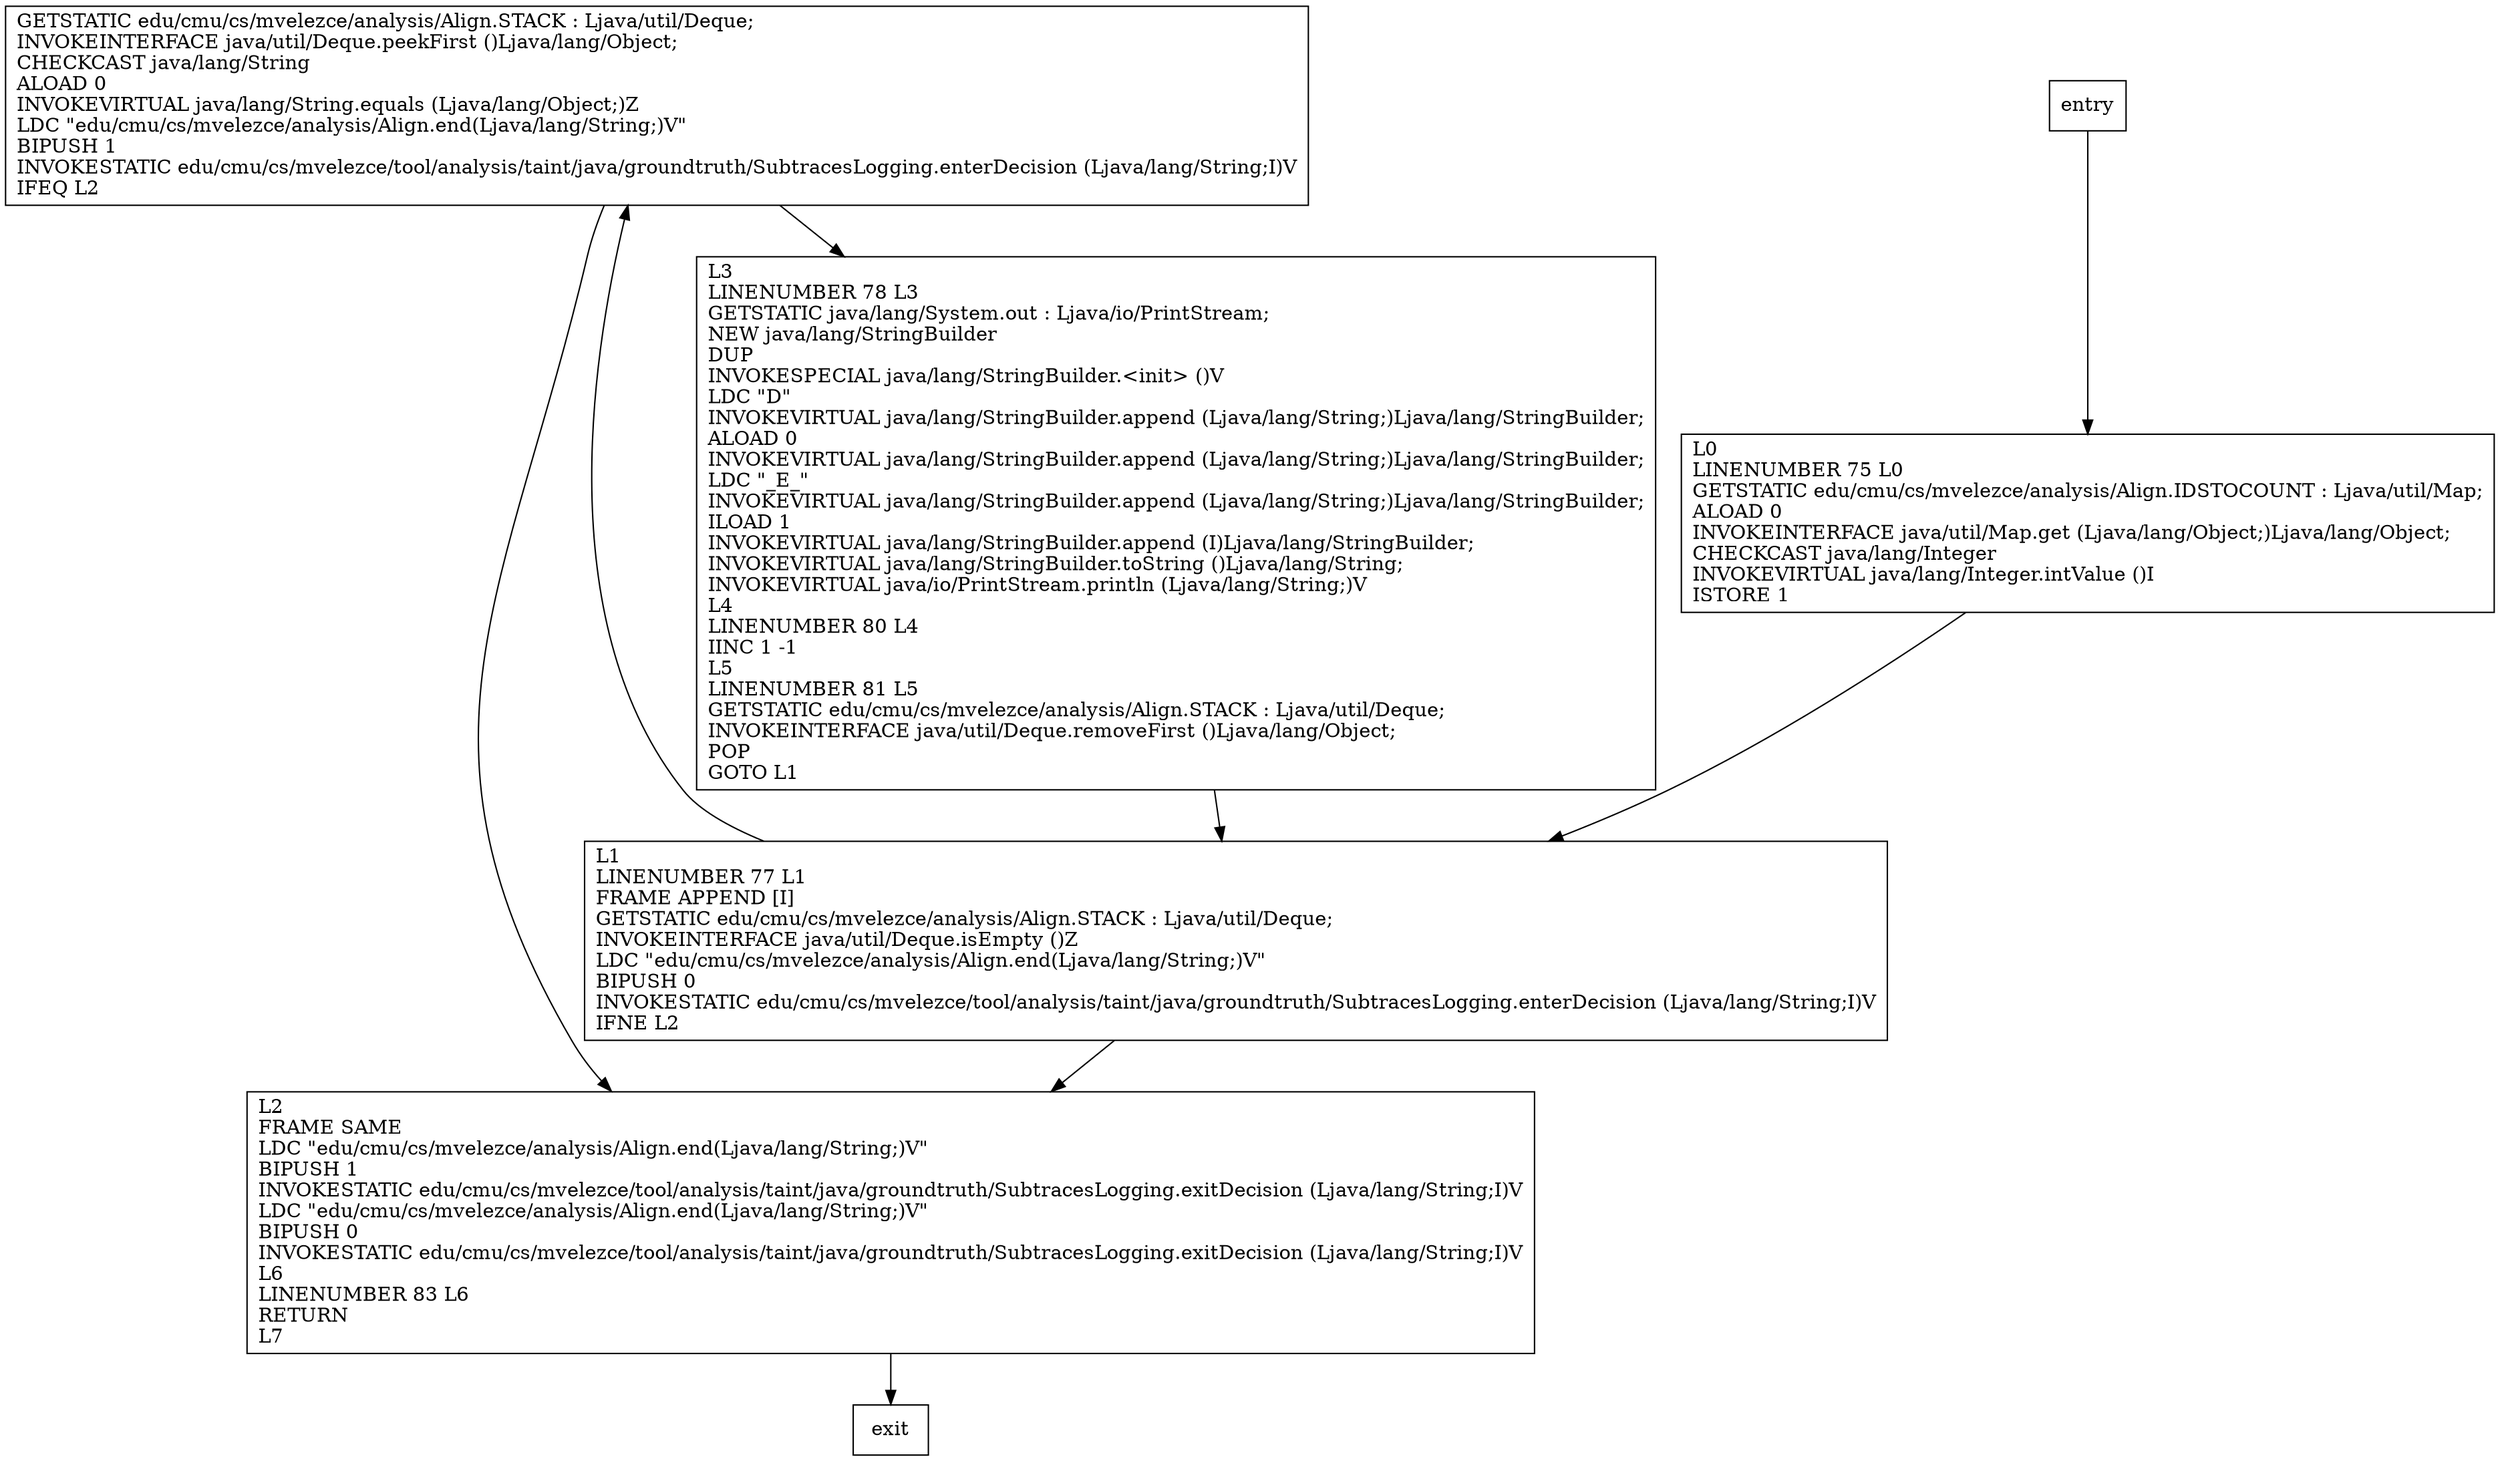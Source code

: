 digraph end {
node [shape=record];
748950518 [label="GETSTATIC edu/cmu/cs/mvelezce/analysis/Align.STACK : Ljava/util/Deque;\lINVOKEINTERFACE java/util/Deque.peekFirst ()Ljava/lang/Object;\lCHECKCAST java/lang/String\lALOAD 0\lINVOKEVIRTUAL java/lang/String.equals (Ljava/lang/Object;)Z\lLDC \"edu/cmu/cs/mvelezce/analysis/Align.end(Ljava/lang/String;)V\"\lBIPUSH 1\lINVOKESTATIC edu/cmu/cs/mvelezce/tool/analysis/taint/java/groundtruth/SubtracesLogging.enterDecision (Ljava/lang/String;I)V\lIFEQ L2\l"];
926299891 [label="L1\lLINENUMBER 77 L1\lFRAME APPEND [I]\lGETSTATIC edu/cmu/cs/mvelezce/analysis/Align.STACK : Ljava/util/Deque;\lINVOKEINTERFACE java/util/Deque.isEmpty ()Z\lLDC \"edu/cmu/cs/mvelezce/analysis/Align.end(Ljava/lang/String;)V\"\lBIPUSH 0\lINVOKESTATIC edu/cmu/cs/mvelezce/tool/analysis/taint/java/groundtruth/SubtracesLogging.enterDecision (Ljava/lang/String;I)V\lIFNE L2\l"];
426551329 [label="L0\lLINENUMBER 75 L0\lGETSTATIC edu/cmu/cs/mvelezce/analysis/Align.IDSTOCOUNT : Ljava/util/Map;\lALOAD 0\lINVOKEINTERFACE java/util/Map.get (Ljava/lang/Object;)Ljava/lang/Object;\lCHECKCAST java/lang/Integer\lINVOKEVIRTUAL java/lang/Integer.intValue ()I\lISTORE 1\l"];
439744922 [label="L3\lLINENUMBER 78 L3\lGETSTATIC java/lang/System.out : Ljava/io/PrintStream;\lNEW java/lang/StringBuilder\lDUP\lINVOKESPECIAL java/lang/StringBuilder.\<init\> ()V\lLDC \"D\"\lINVOKEVIRTUAL java/lang/StringBuilder.append (Ljava/lang/String;)Ljava/lang/StringBuilder;\lALOAD 0\lINVOKEVIRTUAL java/lang/StringBuilder.append (Ljava/lang/String;)Ljava/lang/StringBuilder;\lLDC \"_E_\"\lINVOKEVIRTUAL java/lang/StringBuilder.append (Ljava/lang/String;)Ljava/lang/StringBuilder;\lILOAD 1\lINVOKEVIRTUAL java/lang/StringBuilder.append (I)Ljava/lang/StringBuilder;\lINVOKEVIRTUAL java/lang/StringBuilder.toString ()Ljava/lang/String;\lINVOKEVIRTUAL java/io/PrintStream.println (Ljava/lang/String;)V\lL4\lLINENUMBER 80 L4\lIINC 1 -1\lL5\lLINENUMBER 81 L5\lGETSTATIC edu/cmu/cs/mvelezce/analysis/Align.STACK : Ljava/util/Deque;\lINVOKEINTERFACE java/util/Deque.removeFirst ()Ljava/lang/Object;\lPOP\lGOTO L1\l"];
1726249159 [label="L2\lFRAME SAME\lLDC \"edu/cmu/cs/mvelezce/analysis/Align.end(Ljava/lang/String;)V\"\lBIPUSH 1\lINVOKESTATIC edu/cmu/cs/mvelezce/tool/analysis/taint/java/groundtruth/SubtracesLogging.exitDecision (Ljava/lang/String;I)V\lLDC \"edu/cmu/cs/mvelezce/analysis/Align.end(Ljava/lang/String;)V\"\lBIPUSH 0\lINVOKESTATIC edu/cmu/cs/mvelezce/tool/analysis/taint/java/groundtruth/SubtracesLogging.exitDecision (Ljava/lang/String;I)V\lL6\lLINENUMBER 83 L6\lRETURN\lL7\l"];
entry;
exit;
748950518 -> 439744922;
748950518 -> 1726249159;
entry -> 426551329;
926299891 -> 748950518;
926299891 -> 1726249159;
426551329 -> 926299891;
439744922 -> 926299891;
1726249159 -> exit;
}

